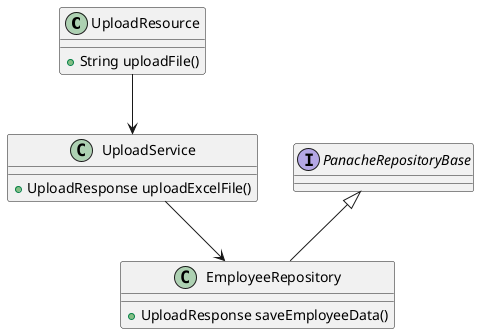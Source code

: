 @startuml

class UploadResource
class UploadService
class EmployeeRepository
interface PanacheRepositoryBase

UploadResource --> UploadService
UploadService --> EmployeeRepository
PanacheRepositoryBase <|-- EmployeeRepository

class UploadResource {
+String uploadFile()
}

class UploadService {
+UploadResponse uploadExcelFile()
}

class EmployeeRepository {
+UploadResponse saveEmployeeData()
}

@enduml